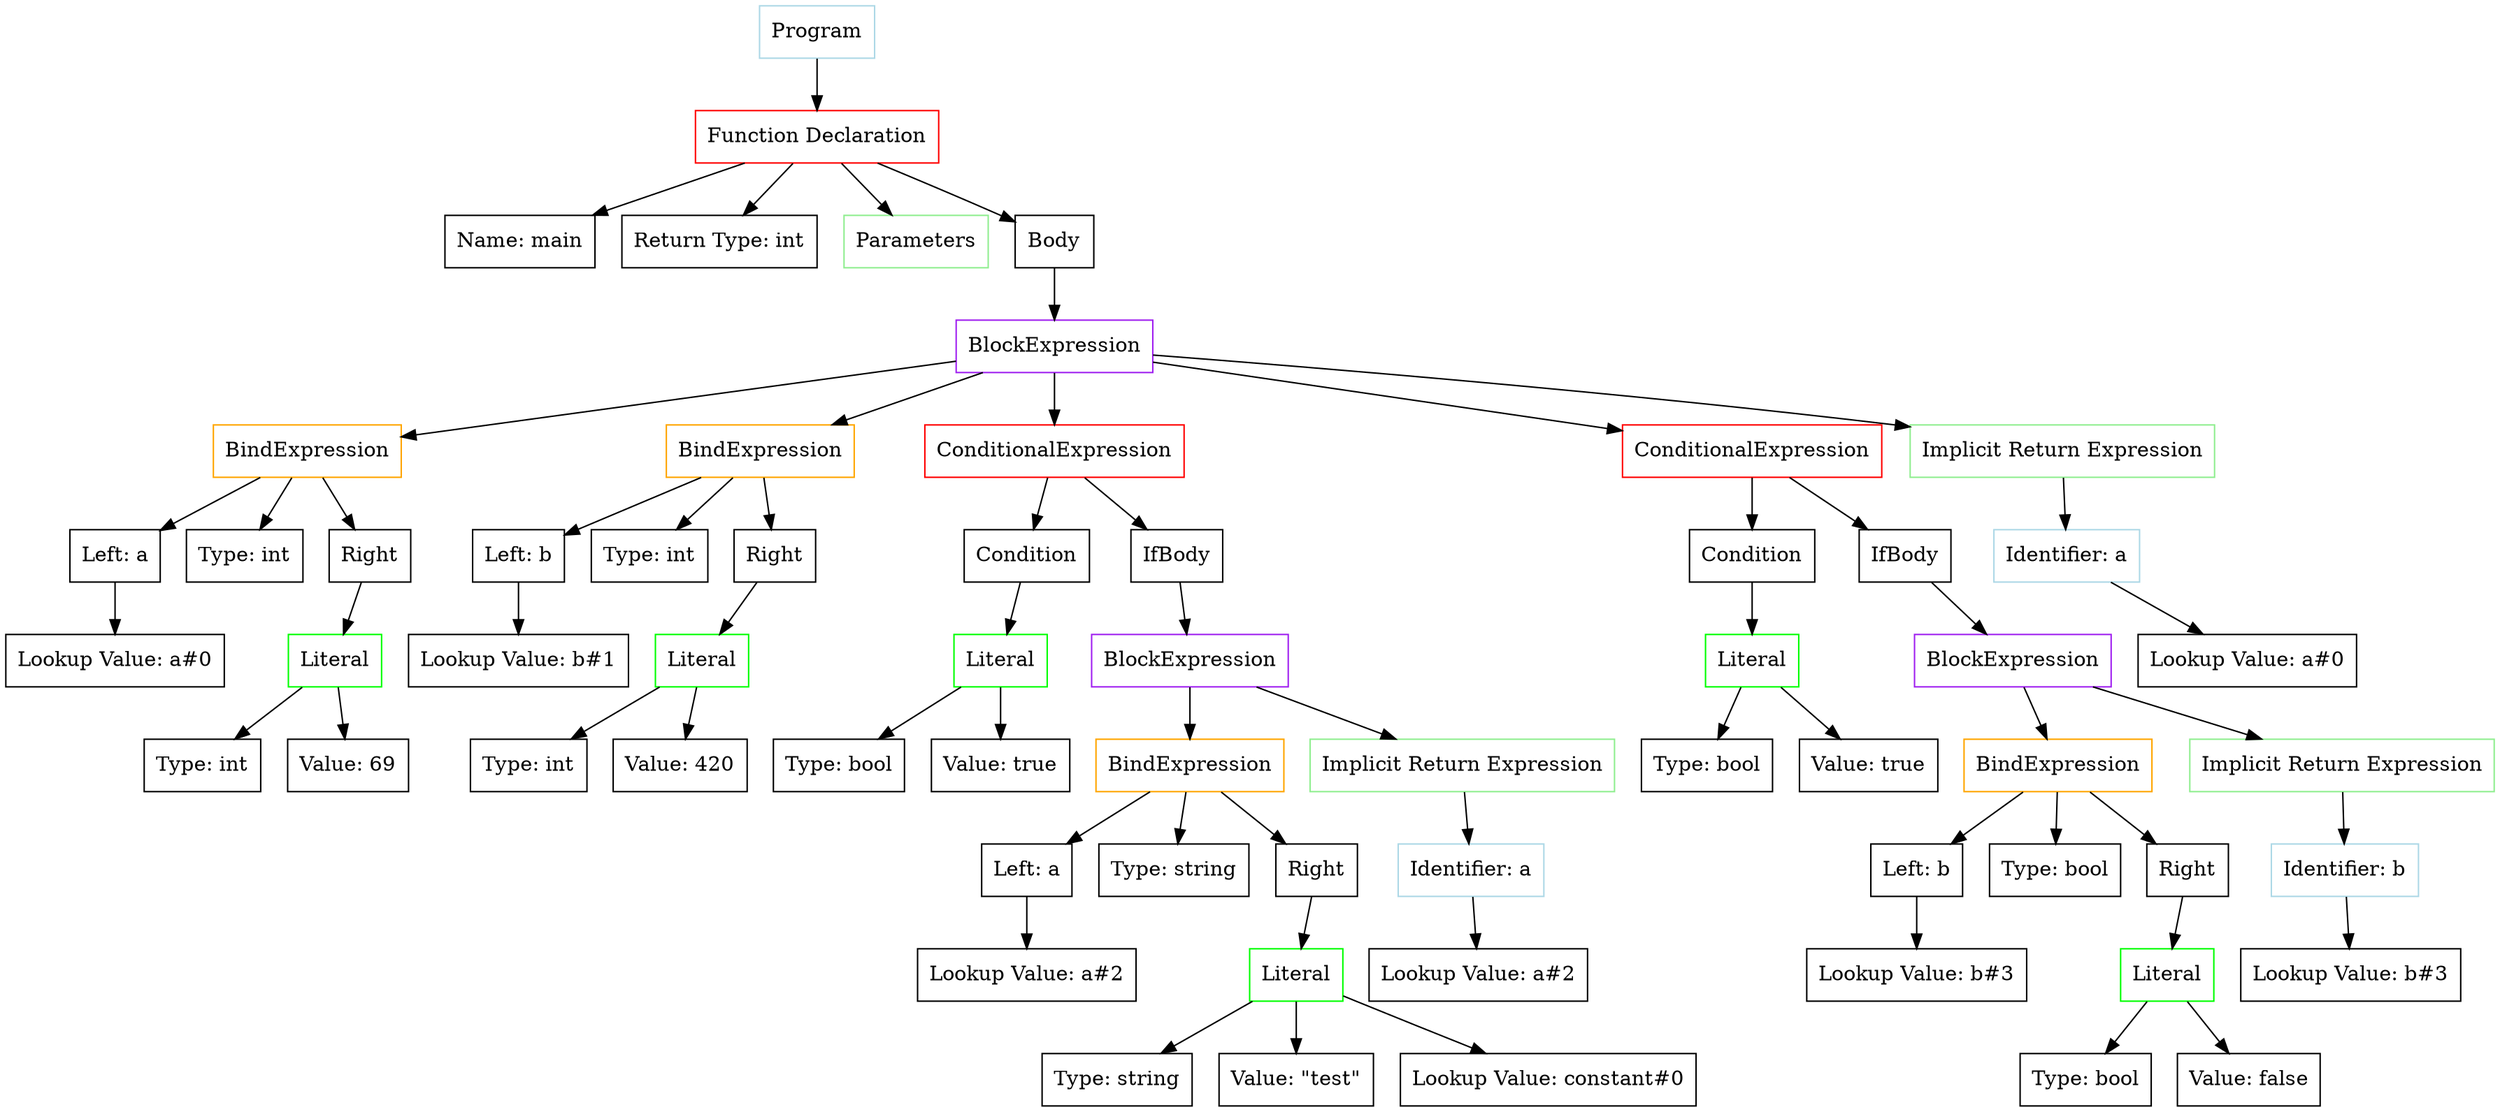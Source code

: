 digraph AST {
  node [shape=box];
  node1 [label="Program",color="lightblue"]
  node2 [label="Function Declaration",color="red"]
  node1 -> node2
  node3 [label="Name: main"]
  node2 -> node3
  node4 [label="Return Type: int"]
  node2 -> node4
  node5 [label="Parameters",color="lightgreen"]
  node2 -> node5
  node6 [label="Body"]
  node2 -> node6
  node7 [label="BlockExpression",color="purple"]
  node6 -> node7
  node8 [label="BindExpression",color="orange"]
  node7 -> node8
  node9 [label="Left: a"]
  node8 -> node9
  node10 [label="Lookup Value: a#0"]
  node9 -> node10
  node11 [label="Type: int"]
  node8 -> node11
  node12 [label="Right"]
  node8 -> node12
  node13 [label="Literal",color="green"]
  node12 -> node13
  node14 [label="Type: int"]
  node13 -> node14
  node15 [label="Value: 69"]
  node13 -> node15
  node16 [label="BindExpression",color="orange"]
  node7 -> node16
  node17 [label="Left: b"]
  node16 -> node17
  node18 [label="Lookup Value: b#1"]
  node17 -> node18
  node19 [label="Type: int"]
  node16 -> node19
  node20 [label="Right"]
  node16 -> node20
  node21 [label="Literal",color="green"]
  node20 -> node21
  node22 [label="Type: int"]
  node21 -> node22
  node23 [label="Value: 420"]
  node21 -> node23
  node24 [label="ConditionalExpression",color="red"]
  node7 -> node24
  node25 [label="Condition"]
  node24 -> node25
  node26 [label="Literal",color="green"]
  node25 -> node26
  node27 [label="Type: bool"]
  node26 -> node27
  node28 [label="Value: true"]
  node26 -> node28
  node29 [label="IfBody"]
  node24 -> node29
  node30 [label="BlockExpression",color="purple"]
  node29 -> node30
  node31 [label="BindExpression",color="orange"]
  node30 -> node31
  node32 [label="Left: a"]
  node31 -> node32
  node33 [label="Lookup Value: a#2"]
  node32 -> node33
  node34 [label="Type: string"]
  node31 -> node34
  node35 [label="Right"]
  node31 -> node35
  node36 [label="Literal",color="green"]
  node35 -> node36
  node37 [label="Type: string"]
  node36 -> node37
  node38 [label="Value: \"test\""]
  node36 -> node38
  node39 [label="Lookup Value: constant#0"]
  node36 -> node39
  node40 [label="Implicit Return Expression",color="lightgreen"]
  node30 -> node40
  node41 [label="Identifier: a",color="lightblue"]
  node40 -> node41
  node42 [label="Lookup Value: a#2"]
  node41 -> node42
  node43 [label="ConditionalExpression",color="red"]
  node7 -> node43
  node44 [label="Condition"]
  node43 -> node44
  node45 [label="Literal",color="green"]
  node44 -> node45
  node46 [label="Type: bool"]
  node45 -> node46
  node47 [label="Value: true"]
  node45 -> node47
  node48 [label="IfBody"]
  node43 -> node48
  node49 [label="BlockExpression",color="purple"]
  node48 -> node49
  node50 [label="BindExpression",color="orange"]
  node49 -> node50
  node51 [label="Left: b"]
  node50 -> node51
  node52 [label="Lookup Value: b#3"]
  node51 -> node52
  node53 [label="Type: bool"]
  node50 -> node53
  node54 [label="Right"]
  node50 -> node54
  node55 [label="Literal",color="green"]
  node54 -> node55
  node56 [label="Type: bool"]
  node55 -> node56
  node57 [label="Value: false"]
  node55 -> node57
  node58 [label="Implicit Return Expression",color="lightgreen"]
  node49 -> node58
  node59 [label="Identifier: b",color="lightblue"]
  node58 -> node59
  node60 [label="Lookup Value: b#3"]
  node59 -> node60
  node61 [label="Implicit Return Expression",color="lightgreen"]
  node7 -> node61
  node62 [label="Identifier: a",color="lightblue"]
  node61 -> node62
  node63 [label="Lookup Value: a#0"]
  node62 -> node63
}
